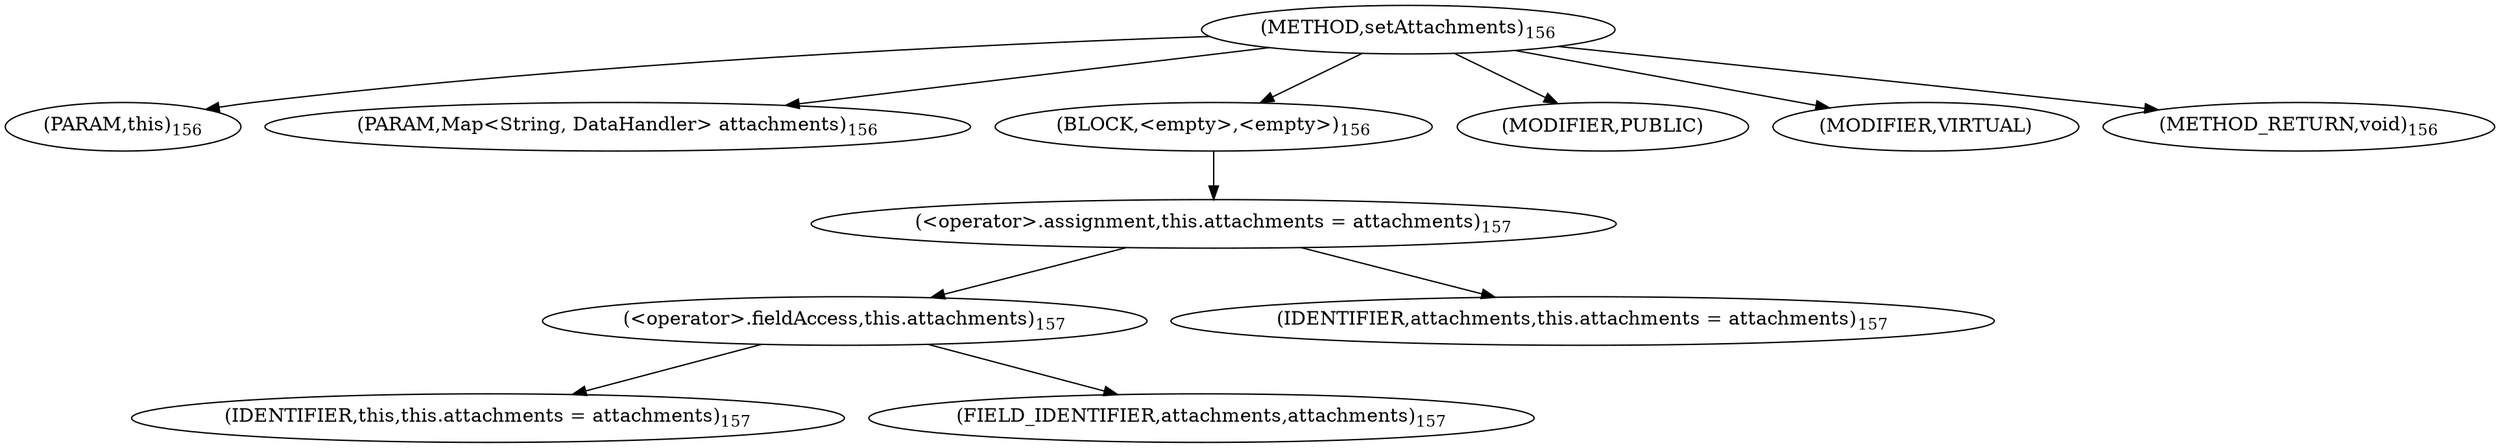 digraph "setAttachments" {  
"340" [label = <(METHOD,setAttachments)<SUB>156</SUB>> ]
"33" [label = <(PARAM,this)<SUB>156</SUB>> ]
"341" [label = <(PARAM,Map&lt;String, DataHandler&gt; attachments)<SUB>156</SUB>> ]
"342" [label = <(BLOCK,&lt;empty&gt;,&lt;empty&gt;)<SUB>156</SUB>> ]
"343" [label = <(&lt;operator&gt;.assignment,this.attachments = attachments)<SUB>157</SUB>> ]
"344" [label = <(&lt;operator&gt;.fieldAccess,this.attachments)<SUB>157</SUB>> ]
"32" [label = <(IDENTIFIER,this,this.attachments = attachments)<SUB>157</SUB>> ]
"345" [label = <(FIELD_IDENTIFIER,attachments,attachments)<SUB>157</SUB>> ]
"346" [label = <(IDENTIFIER,attachments,this.attachments = attachments)<SUB>157</SUB>> ]
"347" [label = <(MODIFIER,PUBLIC)> ]
"348" [label = <(MODIFIER,VIRTUAL)> ]
"349" [label = <(METHOD_RETURN,void)<SUB>156</SUB>> ]
  "340" -> "33" 
  "340" -> "341" 
  "340" -> "342" 
  "340" -> "347" 
  "340" -> "348" 
  "340" -> "349" 
  "342" -> "343" 
  "343" -> "344" 
  "343" -> "346" 
  "344" -> "32" 
  "344" -> "345" 
}
